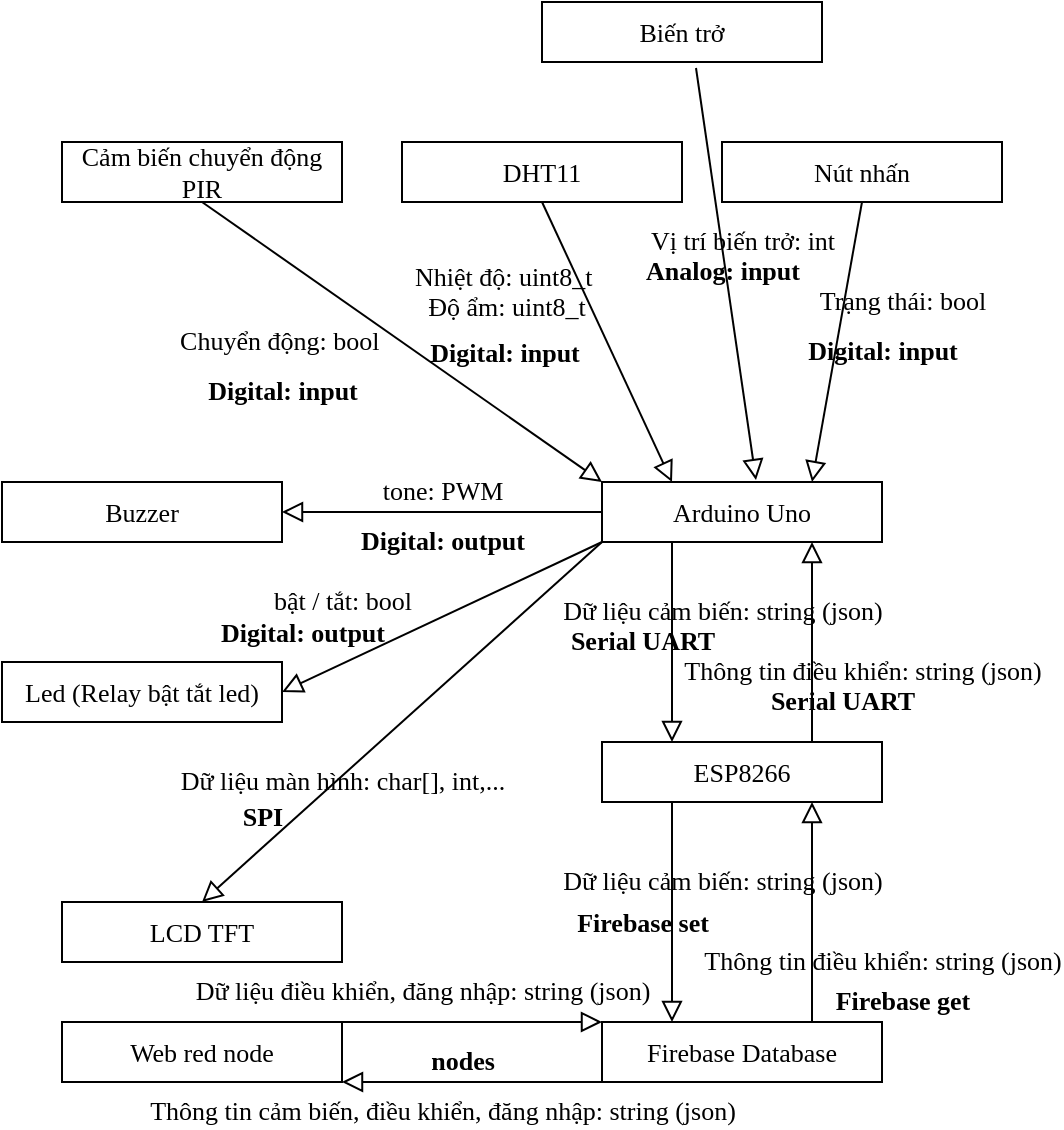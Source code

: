 <mxfile>
    <diagram id="SDUCsIFCprQqo3zhPazO" name="Page-1">
        <mxGraphModel dx="662" dy="467" grid="1" gridSize="10" guides="1" tooltips="1" connect="1" arrows="1" fold="1" page="1" pageScale="1" pageWidth="827" pageHeight="1169" math="0" shadow="0">
            <root>
                <mxCell id="0"/>
                <mxCell id="1" parent="0"/>
                <mxCell id="2" value="Arduino Uno" style="fontStyle=0;whiteSpace=wrap;html=1;fontFamily=Times New Roman;fontSize=13;" parent="1" vertex="1">
                    <mxGeometry x="310" y="330" width="140" height="30" as="geometry"/>
                </mxCell>
                <mxCell id="3" value="DHT11" style="fontStyle=0;whiteSpace=wrap;html=1;fontFamily=Times New Roman;fontSize=13;" parent="1" vertex="1">
                    <mxGeometry x="210" y="160" width="140" height="30" as="geometry"/>
                </mxCell>
                <mxCell id="4" value="Cảm biến chuyển động PIR" style="fontStyle=0;whiteSpace=wrap;html=1;fontFamily=Times New Roman;fontSize=13;" parent="1" vertex="1">
                    <mxGeometry x="40" y="160" width="140" height="30" as="geometry"/>
                </mxCell>
                <mxCell id="5" value="ESP8266" style="fontStyle=0;whiteSpace=wrap;html=1;fontFamily=Times New Roman;fontSize=13;" parent="1" vertex="1">
                    <mxGeometry x="310" y="460" width="140" height="30" as="geometry"/>
                </mxCell>
                <mxCell id="6" value="LCD TFT" style="fontStyle=0;whiteSpace=wrap;html=1;fontFamily=Times New Roman;fontSize=13;" parent="1" vertex="1">
                    <mxGeometry x="40" y="540" width="140" height="30" as="geometry"/>
                </mxCell>
                <mxCell id="7" value="Buzzer" style="fontStyle=0;whiteSpace=wrap;html=1;fontFamily=Times New Roman;fontSize=13;" parent="1" vertex="1">
                    <mxGeometry x="10" y="330" width="140" height="30" as="geometry"/>
                </mxCell>
                <mxCell id="8" value="Led (Relay bật tắt led)" style="fontStyle=0;whiteSpace=wrap;html=1;fontFamily=Times New Roman;fontSize=13;" parent="1" vertex="1">
                    <mxGeometry x="10" y="420" width="140" height="30" as="geometry"/>
                </mxCell>
                <mxCell id="15" value="&lt;span&gt;Chuyển động: bool&amp;nbsp;&lt;/span&gt;" style="endArrow=block;html=1;rounded=0;align=center;verticalAlign=bottom;endFill=0;labelBackgroundColor=none;endSize=8;exitX=0.5;exitY=1;exitDx=0;exitDy=0;entryX=0;entryY=0;entryDx=0;entryDy=0;fontFamily=Times New Roman;fontSize=13;fontStyle=0" parent="1" source="4" target="2" edge="1">
                    <mxGeometry x="-0.356" y="-43" relative="1" as="geometry">
                        <mxPoint x="330" y="320" as="sourcePoint"/>
                        <mxPoint x="330" y="390" as="targetPoint"/>
                        <mxPoint as="offset"/>
                    </mxGeometry>
                </mxCell>
                <mxCell id="16" value="Digital: input" style="resizable=0;html=1;align=center;verticalAlign=top;labelBackgroundColor=none;fontFamily=Times New Roman;fontSize=13;fontStyle=1" parent="15" connectable="0" vertex="1">
                    <mxGeometry relative="1" as="geometry">
                        <mxPoint x="-60" y="10" as="offset"/>
                    </mxGeometry>
                </mxCell>
                <mxCell id="19" value="&lt;span&gt;tone: PWM&lt;/span&gt;" style="endArrow=block;html=1;rounded=0;align=center;verticalAlign=bottom;endFill=0;labelBackgroundColor=none;endSize=8;exitX=0;exitY=0.5;exitDx=0;exitDy=0;entryX=1;entryY=0.5;entryDx=0;entryDy=0;fontFamily=Times New Roman;fontSize=13;fontStyle=0" parent="1" source="2" target="7" edge="1">
                    <mxGeometry relative="1" as="geometry">
                        <mxPoint x="320" y="350" as="sourcePoint"/>
                        <mxPoint x="320" y="420" as="targetPoint"/>
                    </mxGeometry>
                </mxCell>
                <mxCell id="20" value="Digital: output" style="resizable=0;html=1;align=center;verticalAlign=top;labelBackgroundColor=none;fontFamily=Times New Roman;fontSize=13;fontStyle=1" parent="19" connectable="0" vertex="1">
                    <mxGeometry relative="1" as="geometry"/>
                </mxCell>
                <mxCell id="21" value="&lt;span&gt;bật / tắt: bool&lt;/span&gt;" style="endArrow=block;html=1;rounded=0;align=center;verticalAlign=bottom;endFill=0;labelBackgroundColor=none;endSize=8;exitX=0;exitY=1;exitDx=0;exitDy=0;entryX=1;entryY=0.5;entryDx=0;entryDy=0;fontFamily=Times New Roman;fontSize=13;fontStyle=0" parent="1" source="2" target="8" edge="1">
                    <mxGeometry x="0.524" y="-19" relative="1" as="geometry">
                        <mxPoint x="330" y="360" as="sourcePoint"/>
                        <mxPoint x="330" y="430" as="targetPoint"/>
                        <mxPoint as="offset"/>
                    </mxGeometry>
                </mxCell>
                <mxCell id="22" value="Digital: output" style="resizable=0;html=1;align=center;verticalAlign=top;labelBackgroundColor=none;fontFamily=Times New Roman;fontSize=13;fontStyle=1" parent="21" connectable="0" vertex="1">
                    <mxGeometry relative="1" as="geometry">
                        <mxPoint x="-70" y="-7" as="offset"/>
                    </mxGeometry>
                </mxCell>
                <mxCell id="23" value="&lt;span&gt;Dữ liệu màn hình: char[], int,...&lt;/span&gt;" style="endArrow=block;html=1;rounded=0;align=center;verticalAlign=bottom;endFill=0;labelBackgroundColor=none;endSize=8;entryX=0.5;entryY=0;entryDx=0;entryDy=0;fontFamily=Times New Roman;fontSize=13;fontStyle=0" parent="1" target="6" edge="1">
                    <mxGeometry x="0.365" y="10" relative="1" as="geometry">
                        <mxPoint x="310" y="360" as="sourcePoint"/>
                        <mxPoint x="340" y="440" as="targetPoint"/>
                        <mxPoint as="offset"/>
                    </mxGeometry>
                </mxCell>
                <mxCell id="24" value="SPI" style="resizable=0;html=1;align=center;verticalAlign=top;labelBackgroundColor=none;fontFamily=Times New Roman;fontSize=13;fontStyle=1" parent="23" connectable="0" vertex="1">
                    <mxGeometry relative="1" as="geometry">
                        <mxPoint x="-70" y="33" as="offset"/>
                    </mxGeometry>
                </mxCell>
                <mxCell id="26" value="Nút nhấn" style="fontStyle=0;whiteSpace=wrap;html=1;fontFamily=Times New Roman;fontSize=13;" parent="1" vertex="1">
                    <mxGeometry x="370" y="160" width="140" height="30" as="geometry"/>
                </mxCell>
                <mxCell id="27" value="&lt;span&gt;Nhiệt độ: uint8_t&amp;nbsp;&lt;/span&gt;&lt;div&gt;&lt;span&gt;Độ ẩm: uint8_t&lt;/span&gt;&lt;/div&gt;" style="endArrow=block;html=1;rounded=0;align=center;verticalAlign=bottom;endFill=0;labelBackgroundColor=none;endSize=8;exitX=0.5;exitY=1;exitDx=0;exitDy=0;entryX=0.25;entryY=0;entryDx=0;entryDy=0;fontFamily=Times New Roman;fontSize=13;fontStyle=0" parent="1" source="3" target="2" edge="1">
                    <mxGeometry x="-0.356" y="-43" relative="1" as="geometry">
                        <mxPoint x="390" y="50" as="sourcePoint"/>
                        <mxPoint x="590" y="190" as="targetPoint"/>
                        <mxPoint as="offset"/>
                    </mxGeometry>
                </mxCell>
                <mxCell id="28" value="Digital: input" style="resizable=0;html=1;align=center;verticalAlign=top;labelBackgroundColor=none;fontFamily=Times New Roman;fontSize=13;fontStyle=1" parent="27" connectable="0" vertex="1">
                    <mxGeometry relative="1" as="geometry">
                        <mxPoint x="-52" y="-9" as="offset"/>
                    </mxGeometry>
                </mxCell>
                <mxCell id="29" value="&lt;span&gt;Trạng thái: bool&lt;/span&gt;" style="endArrow=block;html=1;rounded=0;align=center;verticalAlign=bottom;endFill=0;labelBackgroundColor=none;endSize=8;exitX=0.5;exitY=1;exitDx=0;exitDy=0;entryX=0.75;entryY=0;entryDx=0;entryDy=0;fontFamily=Times New Roman;fontSize=13;fontStyle=0" parent="1" source="26" target="2" edge="1">
                    <mxGeometry x="-0.219" y="30" relative="1" as="geometry">
                        <mxPoint x="120" y="200" as="sourcePoint"/>
                        <mxPoint x="320" y="340" as="targetPoint"/>
                        <mxPoint as="offset"/>
                    </mxGeometry>
                </mxCell>
                <mxCell id="30" value="Digital: input" style="resizable=0;html=1;align=center;verticalAlign=top;labelBackgroundColor=none;fontFamily=Times New Roman;fontSize=13;fontStyle=1" parent="29" connectable="0" vertex="1">
                    <mxGeometry relative="1" as="geometry">
                        <mxPoint x="22" y="-10" as="offset"/>
                    </mxGeometry>
                </mxCell>
                <mxCell id="31" value="&lt;br&gt;&lt;div&gt;&lt;span style=&quot;line-height: 11px;&quot;&gt;&lt;div style=&quot;&quot;&gt;&lt;span&gt;&lt;br&gt;&lt;/span&gt;&lt;/div&gt;&lt;div style=&quot;&quot;&gt;&lt;span&gt;&lt;br&gt;&lt;/span&gt;&lt;/div&gt;&lt;br&gt;&lt;br&gt;Serial UART&lt;/span&gt;&lt;/div&gt;" style="endArrow=block;html=1;rounded=0;align=center;verticalAlign=bottom;endFill=0;labelBackgroundColor=none;endSize=8;entryX=0.25;entryY=0;entryDx=0;entryDy=0;exitX=0.25;exitY=1;exitDx=0;exitDy=0;fontFamily=Times New Roman;fontSize=13;fontStyle=1" parent="1" source="2" target="5" edge="1">
                    <mxGeometry x="0.2" y="-15" relative="1" as="geometry">
                        <mxPoint x="450" y="330" as="sourcePoint"/>
                        <mxPoint x="760" y="510" as="targetPoint"/>
                        <mxPoint as="offset"/>
                    </mxGeometry>
                </mxCell>
                <mxCell id="32" value="Dữ liệu cảm biến: string (json)" style="resizable=0;html=1;align=center;verticalAlign=top;labelBackgroundColor=none;fontFamily=Times New Roman;fontSize=13;fontStyle=0" parent="31" connectable="0" vertex="1">
                    <mxGeometry relative="1" as="geometry">
                        <mxPoint x="25" y="-30" as="offset"/>
                    </mxGeometry>
                </mxCell>
                <mxCell id="35" value="Firebase Database" style="fontStyle=0;whiteSpace=wrap;html=1;fontFamily=Times New Roman;fontSize=13;" parent="1" vertex="1">
                    <mxGeometry x="310" y="600" width="140" height="30" as="geometry"/>
                </mxCell>
                <mxCell id="36" value="&lt;div&gt;Firebase set&lt;/div&gt;" style="endArrow=block;html=1;rounded=0;align=center;verticalAlign=bottom;endFill=0;labelBackgroundColor=none;endSize=8;entryX=0.25;entryY=0;entryDx=0;entryDy=0;exitX=0.25;exitY=1;exitDx=0;exitDy=0;fontFamily=Times New Roman;fontSize=13;fontStyle=1" parent="1" source="5" target="35" edge="1">
                    <mxGeometry x="0.273" y="-15" relative="1" as="geometry">
                        <mxPoint x="460" y="348" as="sourcePoint"/>
                        <mxPoint x="610" y="348" as="targetPoint"/>
                        <mxPoint y="1" as="offset"/>
                    </mxGeometry>
                </mxCell>
                <mxCell id="37" value="Dữ liệu cảm biến: string (json)" style="resizable=0;html=1;align=center;verticalAlign=top;labelBackgroundColor=none;fontFamily=Times New Roman;fontSize=13;fontStyle=0" parent="36" connectable="0" vertex="1">
                    <mxGeometry relative="1" as="geometry">
                        <mxPoint x="25" y="-30" as="offset"/>
                    </mxGeometry>
                </mxCell>
                <mxCell id="43" value="&lt;div&gt;Firebase get&lt;/div&gt;" style="endArrow=block;html=1;rounded=0;align=center;verticalAlign=bottom;endFill=0;labelBackgroundColor=none;endSize=8;entryX=0.75;entryY=1;entryDx=0;entryDy=0;exitX=0.75;exitY=0;exitDx=0;exitDy=0;fontFamily=Times New Roman;fontSize=13;fontStyle=1" parent="1" source="35" target="5" edge="1">
                    <mxGeometry x="-1" y="-45" relative="1" as="geometry">
                        <mxPoint x="645" y="370" as="sourcePoint"/>
                        <mxPoint x="645" y="490" as="targetPoint"/>
                        <mxPoint as="offset"/>
                    </mxGeometry>
                </mxCell>
                <mxCell id="44" value="Thông tin điều khiển: string (json)" style="resizable=0;html=1;align=center;verticalAlign=top;labelBackgroundColor=none;fontFamily=Times New Roman;fontSize=13;fontStyle=0" parent="43" connectable="0" vertex="1">
                    <mxGeometry relative="1" as="geometry">
                        <mxPoint x="35" y="10" as="offset"/>
                    </mxGeometry>
                </mxCell>
                <mxCell id="45" value="&lt;span&gt;&lt;br&gt;&lt;/span&gt;&lt;div&gt;&lt;span style=&quot;line-height: 11px;&quot;&gt;&lt;div&gt;&lt;span&gt;&lt;br&gt;&lt;/span&gt;&lt;/div&gt;&lt;div&gt;&lt;span&gt;&lt;br&gt;&lt;/span&gt;&lt;/div&gt;&lt;br&gt;&lt;br&gt;Serial UART&lt;/span&gt;&lt;/div&gt;" style="endArrow=block;html=1;rounded=0;align=center;verticalAlign=bottom;endFill=0;labelBackgroundColor=none;endSize=8;entryX=0.75;entryY=1;entryDx=0;entryDy=0;exitX=0.75;exitY=0;exitDx=0;exitDy=0;fontFamily=Times New Roman;fontSize=13;fontStyle=1" parent="1" source="5" target="2" edge="1">
                    <mxGeometry x="-0.8" y="-15" relative="1" as="geometry">
                        <mxPoint x="355" y="370" as="sourcePoint"/>
                        <mxPoint x="355" y="470" as="targetPoint"/>
                        <mxPoint as="offset"/>
                    </mxGeometry>
                </mxCell>
                <mxCell id="46" value="Thông tin điều khiển: string (json)" style="resizable=0;html=1;align=center;verticalAlign=top;labelBackgroundColor=none;fontFamily=Times New Roman;fontSize=13;fontStyle=0" parent="45" connectable="0" vertex="1">
                    <mxGeometry relative="1" as="geometry">
                        <mxPoint x="25" as="offset"/>
                    </mxGeometry>
                </mxCell>
                <mxCell id="47" value="Web red node" style="fontStyle=0;whiteSpace=wrap;html=1;fontFamily=Times New Roman;fontSize=13;" vertex="1" parent="1">
                    <mxGeometry x="40" y="600" width="140" height="30" as="geometry"/>
                </mxCell>
                <mxCell id="48" value="&lt;div&gt;nodes&lt;/div&gt;" style="endArrow=block;html=1;rounded=0;align=center;verticalAlign=bottom;endFill=0;labelBackgroundColor=none;endSize=8;fontFamily=Times New Roman;fontSize=13;fontStyle=1;exitX=1;exitY=0;exitDx=0;exitDy=0;exitPerimeter=0;entryX=0;entryY=0;entryDx=0;entryDy=0;" edge="1" parent="1" source="47" target="35">
                    <mxGeometry x="-0.077" y="-30" relative="1" as="geometry">
                        <mxPoint x="230" y="600" as="sourcePoint"/>
                        <mxPoint x="310" y="608" as="targetPoint"/>
                        <mxPoint as="offset"/>
                    </mxGeometry>
                </mxCell>
                <mxCell id="49" value="Dữ liệu điều khiển, đăng nhập: string (json)" style="resizable=0;html=1;align=center;verticalAlign=top;labelBackgroundColor=none;fontFamily=Times New Roman;fontSize=13;fontStyle=0" connectable="0" vertex="1" parent="48">
                    <mxGeometry relative="1" as="geometry">
                        <mxPoint x="-25" y="-30" as="offset"/>
                    </mxGeometry>
                </mxCell>
                <mxCell id="50" value="" style="endArrow=block;html=1;rounded=0;align=center;verticalAlign=bottom;endFill=0;labelBackgroundColor=none;endSize=8;entryX=1;entryY=1;entryDx=0;entryDy=0;exitX=0;exitY=1;exitDx=0;exitDy=0;fontFamily=Times New Roman;fontSize=13;fontStyle=1;exitPerimeter=0;" edge="1" parent="1" source="35" target="47">
                    <mxGeometry x="-1" y="-45" relative="1" as="geometry">
                        <mxPoint x="425" y="610" as="sourcePoint"/>
                        <mxPoint x="425" y="500" as="targetPoint"/>
                        <mxPoint as="offset"/>
                    </mxGeometry>
                </mxCell>
                <mxCell id="51" value="Thông tin cảm biến, điều khiển, đăng nhập: string (json)" style="resizable=0;html=1;align=center;verticalAlign=top;labelBackgroundColor=none;fontFamily=Times New Roman;fontSize=13;fontStyle=0" connectable="0" vertex="1" parent="50">
                    <mxGeometry relative="1" as="geometry">
                        <mxPoint x="-15" as="offset"/>
                    </mxGeometry>
                </mxCell>
                <mxCell id="52" value="Biến trở" style="fontStyle=0;whiteSpace=wrap;html=1;fontFamily=Times New Roman;fontSize=13;" vertex="1" parent="1">
                    <mxGeometry x="280" y="90" width="140" height="30" as="geometry"/>
                </mxCell>
                <mxCell id="53" value="Vị trí biến trở: int" style="endArrow=block;html=1;rounded=0;align=center;verticalAlign=bottom;endFill=0;labelBackgroundColor=none;endSize=8;exitX=0.55;exitY=1.1;exitDx=0;exitDy=0;entryX=0.55;entryY=-0.033;entryDx=0;entryDy=0;fontFamily=Times New Roman;fontSize=13;fontStyle=0;exitPerimeter=0;entryPerimeter=0;" edge="1" parent="1" source="52" target="2">
                    <mxGeometry x="-0.046" y="9" relative="1" as="geometry">
                        <mxPoint x="450" y="200" as="sourcePoint"/>
                        <mxPoint x="425" y="340" as="targetPoint"/>
                        <mxPoint as="offset"/>
                    </mxGeometry>
                </mxCell>
                <mxCell id="54" value="Analog: input" style="resizable=0;html=1;align=center;verticalAlign=top;labelBackgroundColor=none;fontFamily=Times New Roman;fontSize=13;fontStyle=1" connectable="0" vertex="1" parent="53">
                    <mxGeometry relative="1" as="geometry">
                        <mxPoint x="-2" y="-16" as="offset"/>
                    </mxGeometry>
                </mxCell>
            </root>
        </mxGraphModel>
    </diagram>
</mxfile>